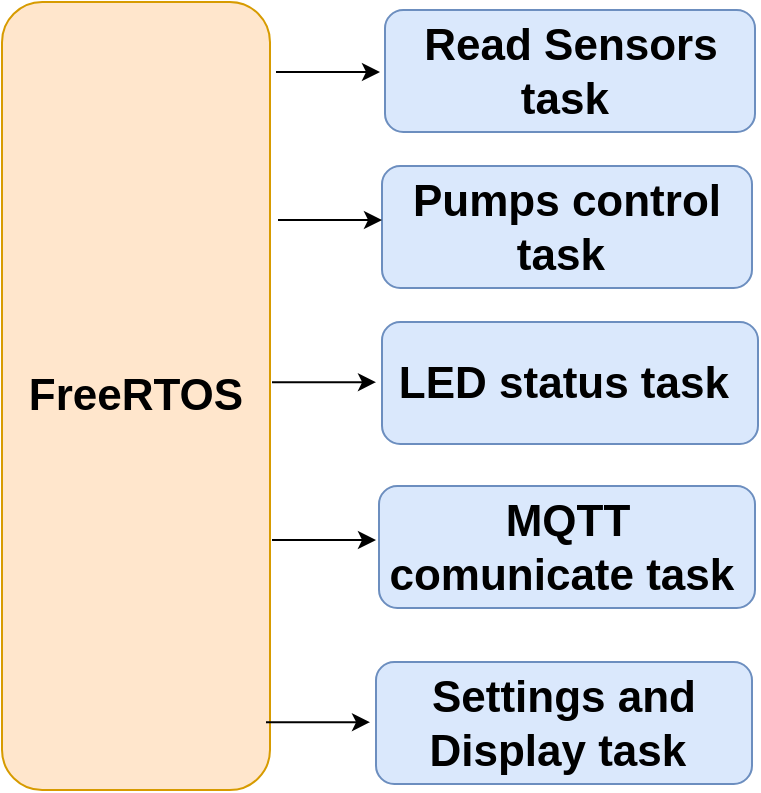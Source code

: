 <mxfile version="19.0.1" type="device"><diagram id="i2zHnS9ZbkyzyWmeT5h_" name="Page-1"><mxGraphModel dx="1221" dy="568" grid="0" gridSize="10" guides="1" tooltips="1" connect="1" arrows="1" fold="1" page="1" pageScale="1" pageWidth="850" pageHeight="1100" math="0" shadow="0"><root><mxCell id="0"/><mxCell id="1" parent="0"/><mxCell id="FLeUdtnIhVCk9MYX-0_K-8" value="&lt;b&gt;FreeRTOS&lt;/b&gt;" style="rounded=1;whiteSpace=wrap;html=1;labelBackgroundColor=none;comic=0;fontFamily=Helvetica;fontSize=22;strokeColor=#d79b00;fillColor=#ffe6cc;" vertex="1" parent="1"><mxGeometry x="206" y="226" width="134" height="394" as="geometry"/></mxCell><mxCell id="FLeUdtnIhVCk9MYX-0_K-9" value="&lt;b&gt;Read Sensors&lt;br&gt;task&amp;nbsp;&lt;/b&gt;" style="rounded=1;whiteSpace=wrap;html=1;labelBackgroundColor=none;comic=0;fontFamily=Helvetica;fontSize=22;strokeColor=#6c8ebf;fillColor=#dae8fc;" vertex="1" parent="1"><mxGeometry x="397.5" y="230" width="185" height="61" as="geometry"/></mxCell><mxCell id="FLeUdtnIhVCk9MYX-0_K-11" value="&lt;b&gt;Pumps control task&amp;nbsp;&lt;/b&gt;" style="rounded=1;whiteSpace=wrap;html=1;labelBackgroundColor=none;comic=0;fontFamily=Helvetica;fontSize=22;strokeColor=#6c8ebf;fillColor=#dae8fc;" vertex="1" parent="1"><mxGeometry x="396" y="308" width="185" height="61" as="geometry"/></mxCell><mxCell id="FLeUdtnIhVCk9MYX-0_K-12" value="&lt;b&gt;LED status task&amp;nbsp;&lt;/b&gt;" style="rounded=1;whiteSpace=wrap;html=1;labelBackgroundColor=none;comic=0;fontFamily=Helvetica;fontSize=22;strokeColor=#6c8ebf;fillColor=#dae8fc;" vertex="1" parent="1"><mxGeometry x="396" y="386" width="188" height="61" as="geometry"/></mxCell><mxCell id="FLeUdtnIhVCk9MYX-0_K-13" value="&lt;b&gt;MQTT comunicate task&amp;nbsp;&lt;/b&gt;" style="rounded=1;whiteSpace=wrap;html=1;labelBackgroundColor=none;comic=0;fontFamily=Helvetica;fontSize=22;strokeColor=#6c8ebf;fillColor=#dae8fc;" vertex="1" parent="1"><mxGeometry x="394.5" y="468" width="188" height="61" as="geometry"/></mxCell><mxCell id="FLeUdtnIhVCk9MYX-0_K-14" value="&lt;b&gt;Settings and Display task&amp;nbsp;&lt;/b&gt;" style="rounded=1;whiteSpace=wrap;html=1;labelBackgroundColor=none;comic=0;fontFamily=Helvetica;fontSize=22;strokeColor=#6c8ebf;fillColor=#dae8fc;" vertex="1" parent="1"><mxGeometry x="393" y="556" width="188" height="61" as="geometry"/></mxCell><mxCell id="FLeUdtnIhVCk9MYX-0_K-17" value="" style="endArrow=classic;html=1;rounded=0;fontFamily=Helvetica;fontSize=22;fontColor=#000000;" edge="1" parent="1"><mxGeometry width="50" height="50" relative="1" as="geometry"><mxPoint x="343" y="261" as="sourcePoint"/><mxPoint x="395" y="261" as="targetPoint"/></mxGeometry></mxCell><mxCell id="FLeUdtnIhVCk9MYX-0_K-19" value="" style="endArrow=classic;html=1;rounded=0;fontFamily=Helvetica;fontSize=22;fontColor=#000000;" edge="1" parent="1"><mxGeometry width="50" height="50" relative="1" as="geometry"><mxPoint x="344" y="335" as="sourcePoint"/><mxPoint x="396" y="335" as="targetPoint"/></mxGeometry></mxCell><mxCell id="FLeUdtnIhVCk9MYX-0_K-20" value="" style="endArrow=classic;html=1;rounded=0;fontFamily=Helvetica;fontSize=22;fontColor=#000000;" edge="1" parent="1"><mxGeometry width="50" height="50" relative="1" as="geometry"><mxPoint x="341" y="416.08" as="sourcePoint"/><mxPoint x="393" y="416.08" as="targetPoint"/></mxGeometry></mxCell><mxCell id="FLeUdtnIhVCk9MYX-0_K-21" value="" style="endArrow=classic;html=1;rounded=0;fontFamily=Helvetica;fontSize=22;fontColor=#000000;" edge="1" parent="1"><mxGeometry width="50" height="50" relative="1" as="geometry"><mxPoint x="341" y="495.0" as="sourcePoint"/><mxPoint x="393" y="495.0" as="targetPoint"/></mxGeometry></mxCell><mxCell id="FLeUdtnIhVCk9MYX-0_K-22" value="" style="endArrow=classic;html=1;rounded=0;fontFamily=Helvetica;fontSize=22;fontColor=#000000;" edge="1" parent="1"><mxGeometry width="50" height="50" relative="1" as="geometry"><mxPoint x="338" y="586.08" as="sourcePoint"/><mxPoint x="390" y="586.08" as="targetPoint"/></mxGeometry></mxCell></root></mxGraphModel></diagram></mxfile>
